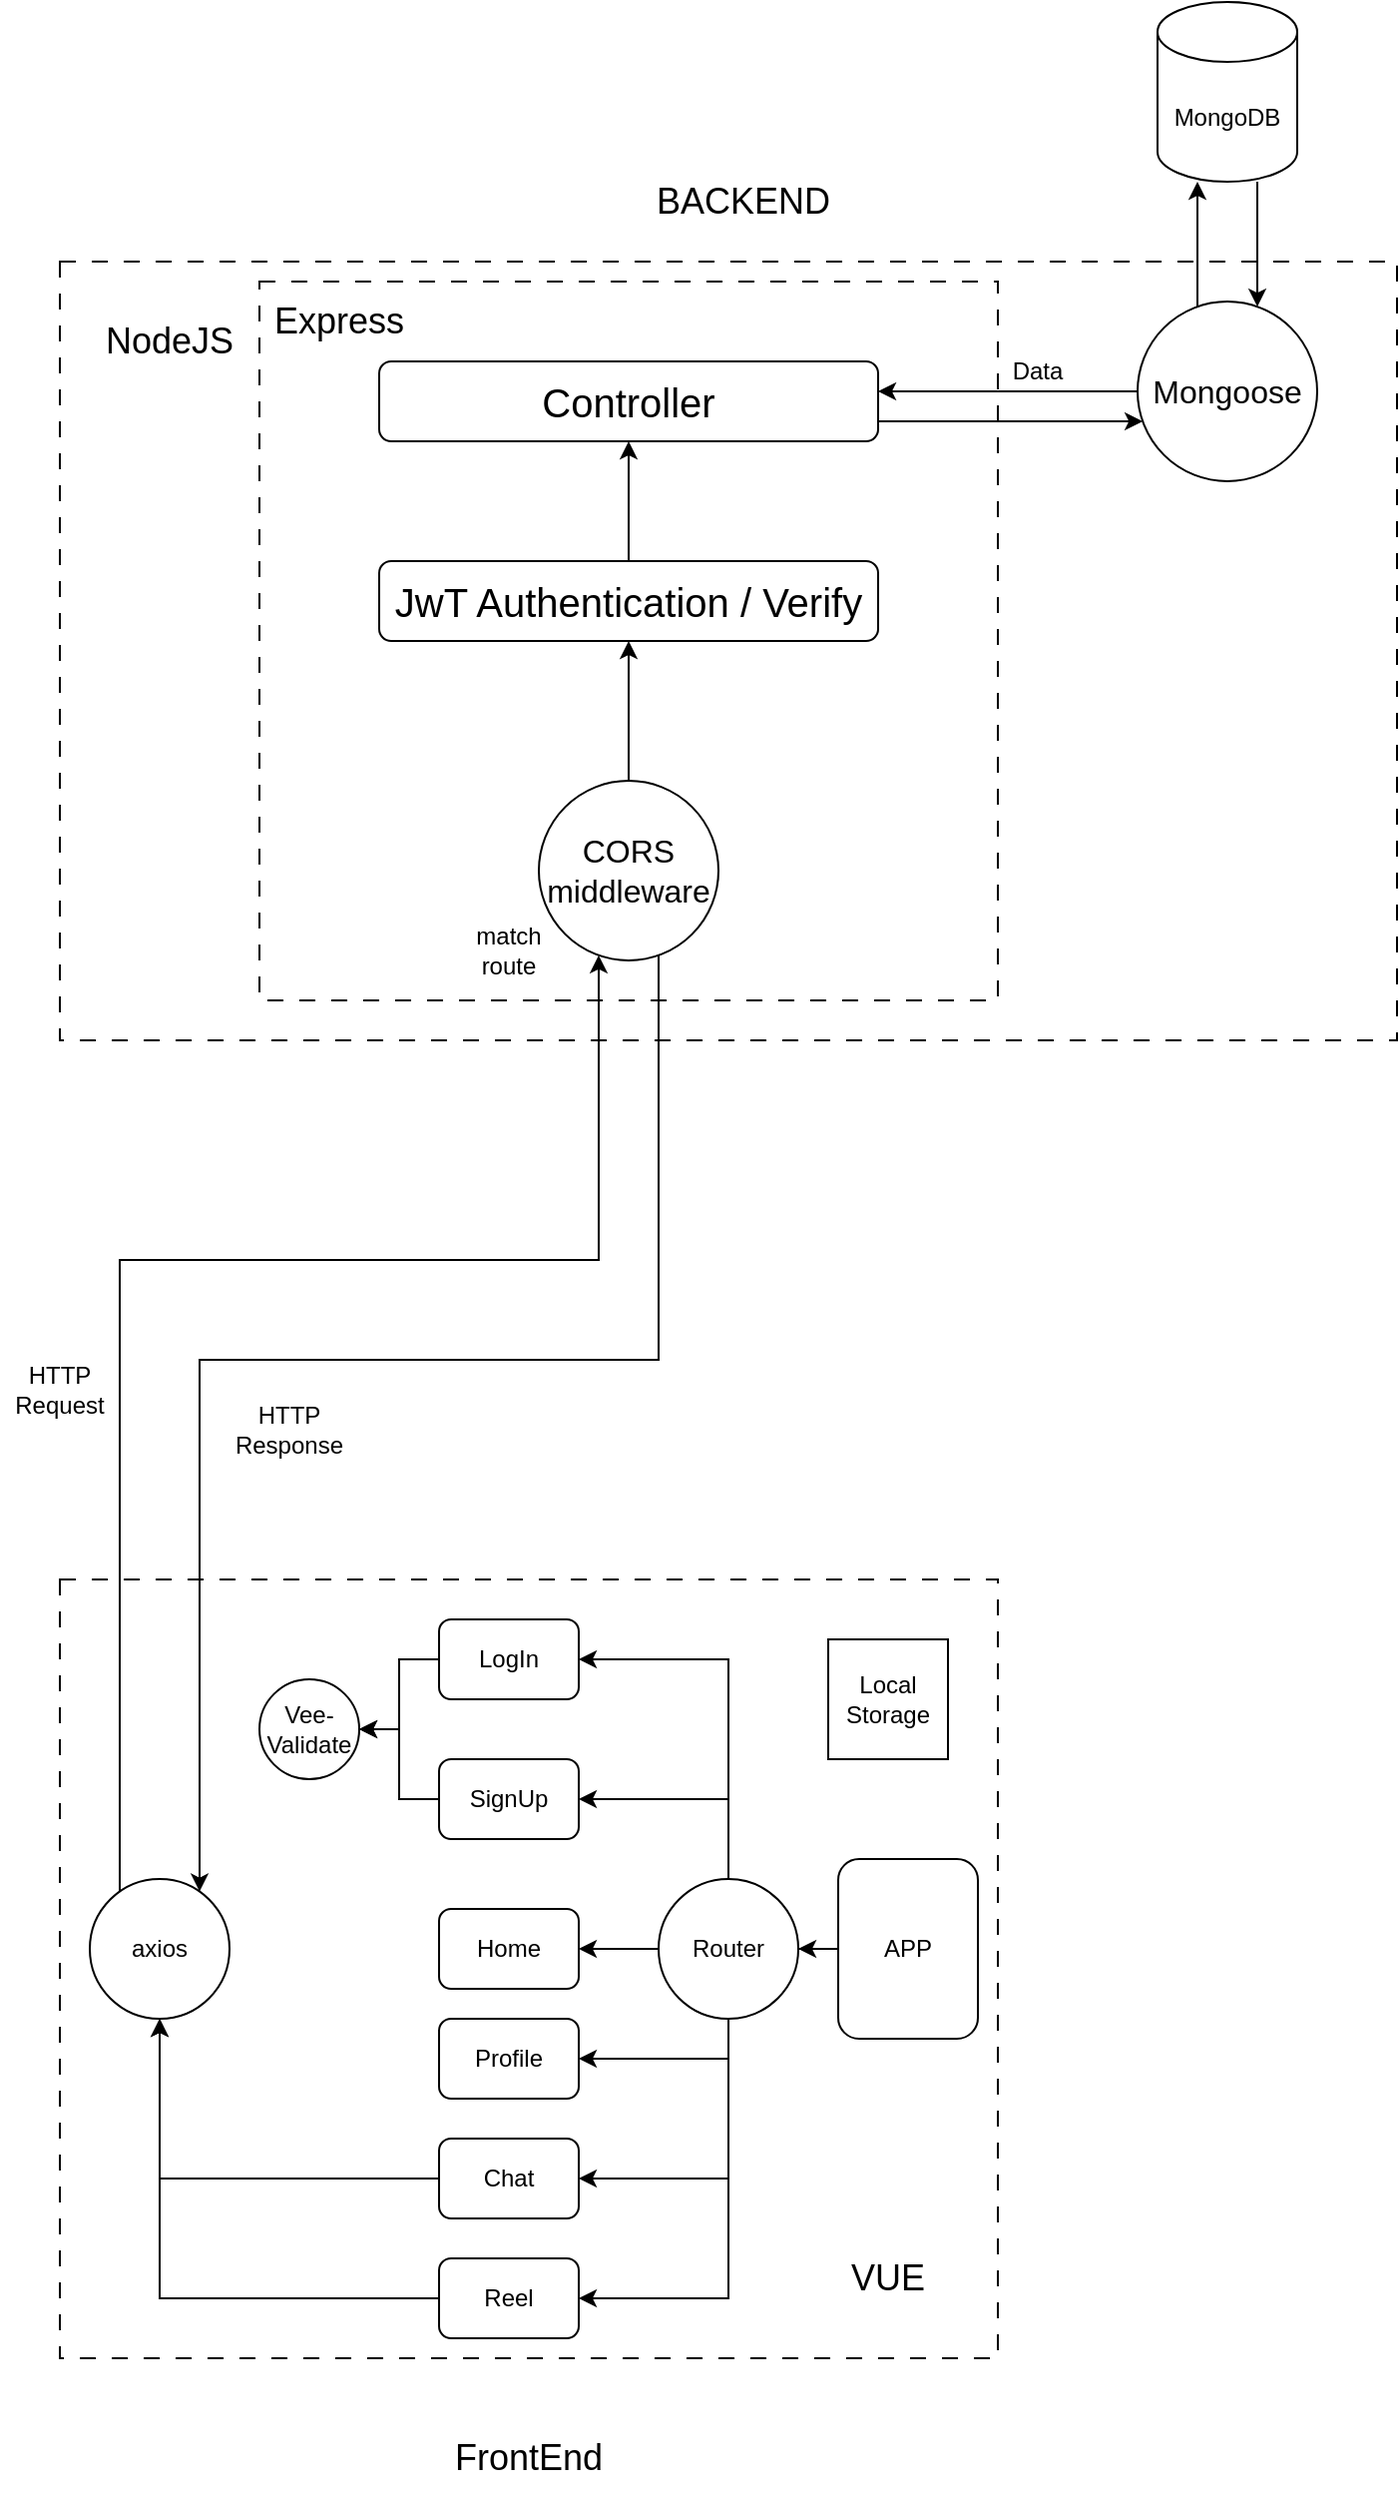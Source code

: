 <mxfile version="26.0.16">
  <diagram name="Page-1" id="BHNcq9OhOrzNNd3xvLjW">
    <mxGraphModel dx="1434" dy="884" grid="1" gridSize="10" guides="1" tooltips="1" connect="1" arrows="1" fold="1" page="1" pageScale="1" pageWidth="1169" pageHeight="1654" math="0" shadow="0">
      <root>
        <mxCell id="0" />
        <mxCell id="1" parent="0" />
        <mxCell id="G_xpyUi7uHo1OC-xDAZG-1" value="" style="rounded=0;whiteSpace=wrap;html=1;dashed=1;dashPattern=8 8;" parent="1" vertex="1">
          <mxGeometry x="340" y="230" width="670" height="390" as="geometry" />
        </mxCell>
        <mxCell id="G_xpyUi7uHo1OC-xDAZG-2" value="&lt;font style=&quot;font-size: 18px;&quot;&gt;NodeJS&lt;/font&gt;" style="text;html=1;align=center;verticalAlign=middle;whiteSpace=wrap;rounded=0;" parent="1" vertex="1">
          <mxGeometry x="340" y="230" width="110" height="80" as="geometry" />
        </mxCell>
        <mxCell id="G_xpyUi7uHo1OC-xDAZG-3" value="BACKEND" style="text;html=1;align=center;verticalAlign=middle;whiteSpace=wrap;rounded=0;fontSize=18;" parent="1" vertex="1">
          <mxGeometry x="630" y="170" width="105" height="60" as="geometry" />
        </mxCell>
        <mxCell id="G_xpyUi7uHo1OC-xDAZG-4" value="" style="rounded=0;whiteSpace=wrap;html=1;dashed=1;dashPattern=8 8;" parent="1" vertex="1">
          <mxGeometry x="340" y="890" width="470" height="390" as="geometry" />
        </mxCell>
        <mxCell id="G_xpyUi7uHo1OC-xDAZG-5" value="FrontEnd" style="text;html=1;align=center;verticalAlign=middle;whiteSpace=wrap;rounded=0;fontSize=18;" parent="1" vertex="1">
          <mxGeometry x="530" y="1310" width="90" height="40" as="geometry" />
        </mxCell>
        <mxCell id="G_xpyUi7uHo1OC-xDAZG-6" value="&lt;font style=&quot;font-size: 18px;&quot;&gt;VUE&lt;/font&gt;" style="text;html=1;align=center;verticalAlign=middle;whiteSpace=wrap;rounded=0;" parent="1" vertex="1">
          <mxGeometry x="700" y="1200" width="110" height="80" as="geometry" />
        </mxCell>
        <mxCell id="G_xpyUi7uHo1OC-xDAZG-20" style="edgeStyle=orthogonalEdgeStyle;rounded=0;orthogonalLoop=1;jettySize=auto;html=1;exitX=0;exitY=0.5;exitDx=0;exitDy=0;" parent="1" source="G_xpyUi7uHo1OC-xDAZG-7" target="G_xpyUi7uHo1OC-xDAZG-18" edge="1">
          <mxGeometry relative="1" as="geometry" />
        </mxCell>
        <mxCell id="G_xpyUi7uHo1OC-xDAZG-7" value="APP" style="rounded=1;whiteSpace=wrap;html=1;" parent="1" vertex="1">
          <mxGeometry x="730" y="1030" width="70" height="90" as="geometry" />
        </mxCell>
        <mxCell id="G_xpyUi7uHo1OC-xDAZG-16" style="edgeStyle=orthogonalEdgeStyle;rounded=0;orthogonalLoop=1;jettySize=auto;html=1;" parent="1" source="G_xpyUi7uHo1OC-xDAZG-9" target="G_xpyUi7uHo1OC-xDAZG-12" edge="1">
          <mxGeometry relative="1" as="geometry" />
        </mxCell>
        <mxCell id="G_xpyUi7uHo1OC-xDAZG-9" value="LogIn" style="rounded=1;whiteSpace=wrap;html=1;" parent="1" vertex="1">
          <mxGeometry x="530" y="910" width="70" height="40" as="geometry" />
        </mxCell>
        <mxCell id="G_xpyUi7uHo1OC-xDAZG-17" style="edgeStyle=orthogonalEdgeStyle;rounded=0;orthogonalLoop=1;jettySize=auto;html=1;" parent="1" source="G_xpyUi7uHo1OC-xDAZG-10" target="G_xpyUi7uHo1OC-xDAZG-12" edge="1">
          <mxGeometry relative="1" as="geometry" />
        </mxCell>
        <mxCell id="G_xpyUi7uHo1OC-xDAZG-10" value="SignUp" style="rounded=1;whiteSpace=wrap;html=1;" parent="1" vertex="1">
          <mxGeometry x="530" y="980" width="70" height="40" as="geometry" />
        </mxCell>
        <mxCell id="G_xpyUi7uHo1OC-xDAZG-11" value="axios" style="ellipse;whiteSpace=wrap;html=1;aspect=fixed;" parent="1" vertex="1">
          <mxGeometry x="355" y="1040" width="70" height="70" as="geometry" />
        </mxCell>
        <mxCell id="G_xpyUi7uHo1OC-xDAZG-12" value="Vee-Validate" style="ellipse;whiteSpace=wrap;html=1;aspect=fixed;" parent="1" vertex="1">
          <mxGeometry x="440" y="940" width="50" height="50" as="geometry" />
        </mxCell>
        <mxCell id="G_xpyUi7uHo1OC-xDAZG-21" style="edgeStyle=orthogonalEdgeStyle;rounded=0;orthogonalLoop=1;jettySize=auto;html=1;" parent="1" source="G_xpyUi7uHo1OC-xDAZG-18" target="G_xpyUi7uHo1OC-xDAZG-10" edge="1">
          <mxGeometry relative="1" as="geometry">
            <Array as="points">
              <mxPoint x="675" y="1000" />
            </Array>
          </mxGeometry>
        </mxCell>
        <mxCell id="G_xpyUi7uHo1OC-xDAZG-22" style="edgeStyle=orthogonalEdgeStyle;rounded=0;orthogonalLoop=1;jettySize=auto;html=1;" parent="1" source="G_xpyUi7uHo1OC-xDAZG-18" target="G_xpyUi7uHo1OC-xDAZG-9" edge="1">
          <mxGeometry relative="1" as="geometry">
            <Array as="points">
              <mxPoint x="675" y="930" />
            </Array>
          </mxGeometry>
        </mxCell>
        <mxCell id="G_xpyUi7uHo1OC-xDAZG-26" style="edgeStyle=orthogonalEdgeStyle;rounded=0;orthogonalLoop=1;jettySize=auto;html=1;" parent="1" source="G_xpyUi7uHo1OC-xDAZG-18" target="G_xpyUi7uHo1OC-xDAZG-23" edge="1">
          <mxGeometry relative="1" as="geometry">
            <Array as="points">
              <mxPoint x="675" y="1130" />
            </Array>
          </mxGeometry>
        </mxCell>
        <mxCell id="G_xpyUi7uHo1OC-xDAZG-29" style="edgeStyle=orthogonalEdgeStyle;rounded=0;orthogonalLoop=1;jettySize=auto;html=1;" parent="1" source="G_xpyUi7uHo1OC-xDAZG-18" target="G_xpyUi7uHo1OC-xDAZG-24" edge="1">
          <mxGeometry relative="1" as="geometry">
            <Array as="points">
              <mxPoint x="675" y="1190" />
            </Array>
          </mxGeometry>
        </mxCell>
        <mxCell id="G_xpyUi7uHo1OC-xDAZG-30" style="edgeStyle=orthogonalEdgeStyle;rounded=0;orthogonalLoop=1;jettySize=auto;html=1;" parent="1" source="G_xpyUi7uHo1OC-xDAZG-18" target="G_xpyUi7uHo1OC-xDAZG-25" edge="1">
          <mxGeometry relative="1" as="geometry">
            <Array as="points">
              <mxPoint x="675" y="1250" />
            </Array>
          </mxGeometry>
        </mxCell>
        <mxCell id="G_xpyUi7uHo1OC-xDAZG-43" style="edgeStyle=orthogonalEdgeStyle;rounded=0;orthogonalLoop=1;jettySize=auto;html=1;" parent="1" source="G_xpyUi7uHo1OC-xDAZG-18" target="G_xpyUi7uHo1OC-xDAZG-42" edge="1">
          <mxGeometry relative="1" as="geometry" />
        </mxCell>
        <mxCell id="G_xpyUi7uHo1OC-xDAZG-18" value="Router" style="ellipse;whiteSpace=wrap;html=1;aspect=fixed;" parent="1" vertex="1">
          <mxGeometry x="640" y="1040" width="70" height="70" as="geometry" />
        </mxCell>
        <mxCell id="G_xpyUi7uHo1OC-xDAZG-23" value="Profile" style="rounded=1;whiteSpace=wrap;html=1;" parent="1" vertex="1">
          <mxGeometry x="530" y="1110" width="70" height="40" as="geometry" />
        </mxCell>
        <mxCell id="G_xpyUi7uHo1OC-xDAZG-31" style="edgeStyle=orthogonalEdgeStyle;rounded=0;orthogonalLoop=1;jettySize=auto;html=1;" parent="1" source="G_xpyUi7uHo1OC-xDAZG-24" target="G_xpyUi7uHo1OC-xDAZG-11" edge="1">
          <mxGeometry relative="1" as="geometry" />
        </mxCell>
        <mxCell id="G_xpyUi7uHo1OC-xDAZG-24" value="Chat" style="rounded=1;whiteSpace=wrap;html=1;" parent="1" vertex="1">
          <mxGeometry x="530" y="1170" width="70" height="40" as="geometry" />
        </mxCell>
        <mxCell id="G_xpyUi7uHo1OC-xDAZG-32" style="edgeStyle=orthogonalEdgeStyle;rounded=0;orthogonalLoop=1;jettySize=auto;html=1;" parent="1" source="G_xpyUi7uHo1OC-xDAZG-25" target="G_xpyUi7uHo1OC-xDAZG-11" edge="1">
          <mxGeometry relative="1" as="geometry" />
        </mxCell>
        <mxCell id="G_xpyUi7uHo1OC-xDAZG-25" value="Reel" style="rounded=1;whiteSpace=wrap;html=1;" parent="1" vertex="1">
          <mxGeometry x="530" y="1230" width="70" height="40" as="geometry" />
        </mxCell>
        <mxCell id="G_xpyUi7uHo1OC-xDAZG-33" value="Local Storage" style="rounded=0;whiteSpace=wrap;html=1;" parent="1" vertex="1">
          <mxGeometry x="725" y="920" width="60" height="60" as="geometry" />
        </mxCell>
        <mxCell id="G_xpyUi7uHo1OC-xDAZG-40" style="edgeStyle=orthogonalEdgeStyle;rounded=0;orthogonalLoop=1;jettySize=auto;html=1;" parent="1" source="G_xpyUi7uHo1OC-xDAZG-34" target="G_xpyUi7uHo1OC-xDAZG-35" edge="1">
          <mxGeometry relative="1" as="geometry">
            <Array as="points">
              <mxPoint x="940" y="230" />
              <mxPoint x="940" y="230" />
            </Array>
          </mxGeometry>
        </mxCell>
        <mxCell id="G_xpyUi7uHo1OC-xDAZG-34" value="MongoDB" style="shape=cylinder3;whiteSpace=wrap;html=1;boundedLbl=1;backgroundOutline=1;size=15;" parent="1" vertex="1">
          <mxGeometry x="890" y="100" width="70" height="90" as="geometry" />
        </mxCell>
        <mxCell id="G_xpyUi7uHo1OC-xDAZG-38" style="edgeStyle=orthogonalEdgeStyle;rounded=0;orthogonalLoop=1;jettySize=auto;html=1;" parent="1" source="G_xpyUi7uHo1OC-xDAZG-35" target="G_xpyUi7uHo1OC-xDAZG-34" edge="1">
          <mxGeometry relative="1" as="geometry">
            <Array as="points">
              <mxPoint x="910" y="240" />
              <mxPoint x="910" y="240" />
            </Array>
          </mxGeometry>
        </mxCell>
        <mxCell id="G_xpyUi7uHo1OC-xDAZG-35" value="&lt;font style=&quot;font-size: 16px;&quot;&gt;Mongoose&lt;/font&gt;" style="ellipse;whiteSpace=wrap;html=1;aspect=fixed;" parent="1" vertex="1">
          <mxGeometry x="880" y="250" width="90" height="90" as="geometry" />
        </mxCell>
        <mxCell id="G_xpyUi7uHo1OC-xDAZG-42" value="Home" style="rounded=1;whiteSpace=wrap;html=1;" parent="1" vertex="1">
          <mxGeometry x="530" y="1055" width="70" height="40" as="geometry" />
        </mxCell>
        <mxCell id="G_xpyUi7uHo1OC-xDAZG-44" value="" style="rounded=0;whiteSpace=wrap;html=1;dashed=1;dashPattern=8 8;" parent="1" vertex="1">
          <mxGeometry x="440" y="240" width="370" height="360" as="geometry" />
        </mxCell>
        <mxCell id="G_xpyUi7uHo1OC-xDAZG-58" style="edgeStyle=orthogonalEdgeStyle;rounded=0;orthogonalLoop=1;jettySize=auto;html=1;" parent="1" source="G_xpyUi7uHo1OC-xDAZG-41" target="G_xpyUi7uHo1OC-xDAZG-35" edge="1">
          <mxGeometry relative="1" as="geometry">
            <Array as="points">
              <mxPoint x="850" y="310" />
              <mxPoint x="850" y="310" />
            </Array>
          </mxGeometry>
        </mxCell>
        <mxCell id="G_xpyUi7uHo1OC-xDAZG-41" value="&lt;font style=&quot;font-size: 20px;&quot;&gt;Controller&lt;/font&gt;" style="rounded=1;whiteSpace=wrap;html=1;" parent="1" vertex="1">
          <mxGeometry x="500" y="280" width="250" height="40" as="geometry" />
        </mxCell>
        <mxCell id="G_xpyUi7uHo1OC-xDAZG-48" style="edgeStyle=orthogonalEdgeStyle;rounded=0;orthogonalLoop=1;jettySize=auto;html=1;" parent="1" source="G_xpyUi7uHo1OC-xDAZG-45" target="G_xpyUi7uHo1OC-xDAZG-11" edge="1">
          <mxGeometry relative="1" as="geometry">
            <Array as="points">
              <mxPoint x="640" y="780" />
              <mxPoint x="410" y="780" />
            </Array>
          </mxGeometry>
        </mxCell>
        <mxCell id="G_xpyUi7uHo1OC-xDAZG-55" style="edgeStyle=orthogonalEdgeStyle;rounded=0;orthogonalLoop=1;jettySize=auto;html=1;" parent="1" source="G_xpyUi7uHo1OC-xDAZG-45" target="G_xpyUi7uHo1OC-xDAZG-54" edge="1">
          <mxGeometry relative="1" as="geometry" />
        </mxCell>
        <mxCell id="G_xpyUi7uHo1OC-xDAZG-45" value="&lt;font style=&quot;font-size: 16px;&quot;&gt;CORS middleware&lt;/font&gt;" style="ellipse;whiteSpace=wrap;html=1;aspect=fixed;" parent="1" vertex="1">
          <mxGeometry x="580" y="490" width="90" height="90" as="geometry" />
        </mxCell>
        <mxCell id="G_xpyUi7uHo1OC-xDAZG-47" style="edgeStyle=orthogonalEdgeStyle;rounded=0;orthogonalLoop=1;jettySize=auto;html=1;endArrow=classic;endFill=1;" parent="1" source="G_xpyUi7uHo1OC-xDAZG-11" target="G_xpyUi7uHo1OC-xDAZG-45" edge="1">
          <mxGeometry relative="1" as="geometry">
            <Array as="points">
              <mxPoint x="370" y="730" />
              <mxPoint x="610" y="730" />
            </Array>
          </mxGeometry>
        </mxCell>
        <mxCell id="G_xpyUi7uHo1OC-xDAZG-49" value="HTTP Request" style="text;html=1;align=center;verticalAlign=middle;whiteSpace=wrap;rounded=0;" parent="1" vertex="1">
          <mxGeometry x="310" y="780" width="60" height="30" as="geometry" />
        </mxCell>
        <mxCell id="G_xpyUi7uHo1OC-xDAZG-51" value="HTTP Response" style="text;html=1;align=center;verticalAlign=middle;whiteSpace=wrap;rounded=0;" parent="1" vertex="1">
          <mxGeometry x="425" y="800" width="60" height="30" as="geometry" />
        </mxCell>
        <mxCell id="G_xpyUi7uHo1OC-xDAZG-52" value="match route" style="text;html=1;align=center;verticalAlign=middle;whiteSpace=wrap;rounded=0;" parent="1" vertex="1">
          <mxGeometry x="535" y="560" width="60" height="30" as="geometry" />
        </mxCell>
        <mxCell id="G_xpyUi7uHo1OC-xDAZG-53" value="&lt;font style=&quot;font-size: 18px;&quot;&gt;Express&lt;/font&gt;" style="text;html=1;align=center;verticalAlign=middle;whiteSpace=wrap;rounded=0;" parent="1" vertex="1">
          <mxGeometry x="425" y="220" width="110" height="80" as="geometry" />
        </mxCell>
        <mxCell id="G_xpyUi7uHo1OC-xDAZG-56" style="edgeStyle=orthogonalEdgeStyle;rounded=0;orthogonalLoop=1;jettySize=auto;html=1;" parent="1" source="G_xpyUi7uHo1OC-xDAZG-54" target="G_xpyUi7uHo1OC-xDAZG-41" edge="1">
          <mxGeometry relative="1" as="geometry" />
        </mxCell>
        <mxCell id="G_xpyUi7uHo1OC-xDAZG-54" value="&lt;font style=&quot;font-size: 20px;&quot;&gt;JwT Authentication / Verify&lt;/font&gt;" style="rounded=1;whiteSpace=wrap;html=1;" parent="1" vertex="1">
          <mxGeometry x="500" y="380" width="250" height="40" as="geometry" />
        </mxCell>
        <mxCell id="G_xpyUi7uHo1OC-xDAZG-57" style="edgeStyle=orthogonalEdgeStyle;rounded=0;orthogonalLoop=1;jettySize=auto;html=1;" parent="1" source="G_xpyUi7uHo1OC-xDAZG-35" target="G_xpyUi7uHo1OC-xDAZG-41" edge="1">
          <mxGeometry relative="1" as="geometry">
            <Array as="points">
              <mxPoint x="780" y="295" />
              <mxPoint x="780" y="295" />
            </Array>
          </mxGeometry>
        </mxCell>
        <mxCell id="G_xpyUi7uHo1OC-xDAZG-59" value="Data" style="text;html=1;align=center;verticalAlign=middle;whiteSpace=wrap;rounded=0;" parent="1" vertex="1">
          <mxGeometry x="800" y="270" width="60" height="30" as="geometry" />
        </mxCell>
      </root>
    </mxGraphModel>
  </diagram>
</mxfile>

